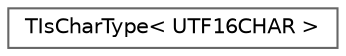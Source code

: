 digraph "Graphical Class Hierarchy"
{
 // INTERACTIVE_SVG=YES
 // LATEX_PDF_SIZE
  bgcolor="transparent";
  edge [fontname=Helvetica,fontsize=10,labelfontname=Helvetica,labelfontsize=10];
  node [fontname=Helvetica,fontsize=10,shape=box,height=0.2,width=0.4];
  rankdir="LR";
  Node0 [id="Node000000",label="TIsCharType\< UTF16CHAR \>",height=0.2,width=0.4,color="grey40", fillcolor="white", style="filled",URL="$de/dff/structTIsCharType_3_01UTF16CHAR_01_4.html",tooltip=" "];
}
